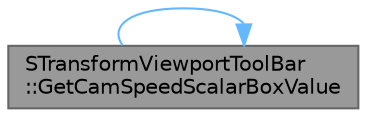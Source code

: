 digraph "STransformViewportToolBar::GetCamSpeedScalarBoxValue"
{
 // INTERACTIVE_SVG=YES
 // LATEX_PDF_SIZE
  bgcolor="transparent";
  edge [fontname=Helvetica,fontsize=10,labelfontname=Helvetica,labelfontsize=10];
  node [fontname=Helvetica,fontsize=10,shape=box,height=0.2,width=0.4];
  rankdir="LR";
  Node1 [id="Node000001",label="STransformViewportToolBar\l::GetCamSpeedScalarBoxValue",height=0.2,width=0.4,color="gray40", fillcolor="grey60", style="filled", fontcolor="black",tooltip="Returns the current camera speed scalar setting."];
  Node1 -> Node1 [id="edge1_Node000001_Node000001",color="steelblue1",style="solid",tooltip=" "];
}
